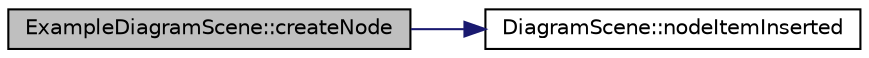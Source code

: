 digraph G
{
  edge [fontname="Helvetica",fontsize="10",labelfontname="Helvetica",labelfontsize="10"];
  node [fontname="Helvetica",fontsize="10",shape=record];
  rankdir="LR";
  Node1 [label="ExampleDiagramScene::createNode",height=0.2,width=0.4,color="black", fillcolor="grey75", style="filled" fontcolor="black"];
  Node1 -> Node2 [color="midnightblue",fontsize="10",style="solid",fontname="Helvetica"];
  Node2 [label="DiagramScene::nodeItemInserted",height=0.2,width=0.4,color="black", fillcolor="white", style="filled",URL="$class_diagram_scene.html#aabee8c17e0d52229ae96a5d2efce6683"];
}
